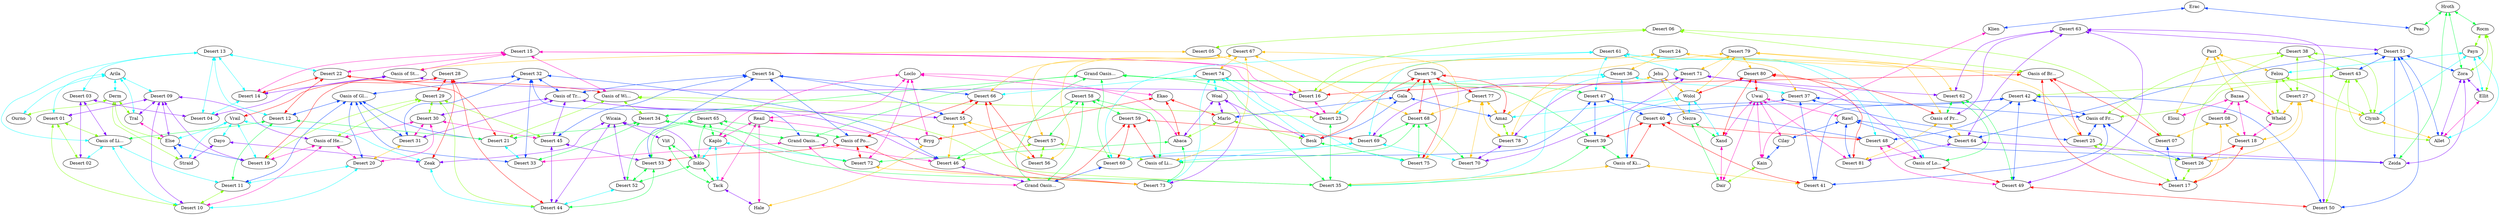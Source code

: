 graph x {
"Oasis of Life" [pos="2.43055555555556,-2.16666666666667",label="Oasis of Li..."]
"Oasis of Strength" [pos="4.16666666666667,-1.94444444444444",label="Oasis of St..."]
"Oasis of Bravery" [pos="5.55555555555556,-2.26388888888889",label="Oasis of Br..."]
"Oasis of Freedom" [pos="6.47222222222222,-3.23611111111111",label="Oasis of Fr..."]
"Oasis of Prosperity" [pos="6.22222222222222,-5.52777777777778",label="Oasis of Pr..."]
"Oasis of Power" [pos="1.66666666666667,-5.23611111111111",label="Oasis of Po..."]
"Oasis of Health" [pos="1.59722222222222,-3.09722222222222",label="Oasis of He..."]
"Oasis of Glory" [pos="2.79166666666667,-3.16666666666667",label="Oasis of Gl..."]
"Oasis of Wisdom" [pos="4.16666666666667,-2.95833333333333",label="Oasis of Wi..."]
"Oasis of Kindness" [pos="5.26388888888889,-3.61111111111111",label="Oasis of Ki..."]
"Oasis of Loyalty" [pos="5.34722222222222,-4.77777777777778",label="Oasis of Lo..."]
"Oasis of Liberty" [pos="3.68055555555556,-5.31944444444444",label="Oasis of Li..."]
"Oasis of Truth" [pos="2.41666666666667,-4.16666666666667",label="Oasis of Tr..."]
"Grand Oasis 1" [pos="3.5,-4.02777777777778",label="Grand Oasis..."]
"Grand Oasis 2" [pos="4.36111111111111,-4.125",label="Grand Oasis..."]
"Grand Oasis 3" [pos="4.125,-4.31944444444444",label="Grand Oasis..."]
"Ourno" [pos="0.180555555555556,-1.875",label="Ourno"]
"Arila" [pos="0.861111111111111,-1.81944444444444",label="Arila"]
"Derm" [pos="0.208333333333333,-2.51388888888889",label="Derm"]
"Tral" [pos="0.819444444444444,-2.30555555555556",label="Tral"]
"Straid" [pos="0.166666666666667,-3.06944444444444",label="Straid"]
"Else" [pos="0.736111111111111,-2.94444444444444",label="Else"]
"Dayo" [pos="0.166666666666667,-3.63888888888889",label="Dayo"]
"Vrail" [pos="0.652777777777778,-3.40277777777778",label="Vrail"]
"Zeak" [pos="0.277777777777778,-4",label="Zeak"]
"Wicaia" [pos="0.361111111111111,-4.55555555555556",label="Wicaia"]
"Viit" [pos="0.125,-5.08333333333333",label="Viit"]
"Inklo" [pos="0.347222222222222,-5.43055555555556",label="Inklo"]
"Tack" [pos="0.125,-5.93055555555556",label="Tack"]
"Kaplo" [pos="0.611111111111111,-5.95833333333333",label="Kaplo"]
"Hale" [pos="0.25,-6.70833333333333",label="Hale"]
"Reail" [pos="0.638888888888889,-6.43055555555556",label="Reail"]
"Loclo" [pos="1.125,-6.27777777777778",label="Loclo"]
"Bryg" [pos="0.833333333333333,-6.79166666666667",label="Bryg"]
"Abaca" [pos="1.75,-6.31944444444444",label="Abaca"]
"Ekao" [pos="1.45833333333333,-6.79166666666667",label="Ekao"]
"Woal" [pos="2.47222222222222,-6.34722222222222",label="Woal"]
"Marlo" [pos="2.69444444444444,-6.79166666666667",label="Marlo"]
"Besk" [pos="2.94444444444444,-6.54166666666667",label="Besk"]
"Gala" [pos="3.93055555555556,-6.77777777777778",label="Gala"]
"Amaz" [pos="4.45833333333333,-6.58333333333333",label="Amaz"]
"Jehu" [pos="5.13888888888889,-6.75",label="Jehu"]
"Wolol" [pos="5.48611111111111,-6.34722222222222",label="Wolol"]
"Xand" [pos="6.06944444444444,-6.38888888888889",label="Xand"]
"Nezra" [pos="5.88888888888889,-6.79166666666667",label="Nezra"]
"Dair" [pos="6.52777777777778,-6.68055555555556",label="Dair"]
"Uwai" [pos="6.81944444444444,-6.16666666666667",label="Uwai"]
"Kain" [pos="7,-6.73611111111111",label="Kain"]
"Cilay" [pos="7.38888888888889,-6.16666666666667",label="Cilay"]
"Klien" [pos="8,-6.79166666666667",label="Klien"]
"Erac" [pos="7.91666666666667,-6.375",label="Erac"]
"Peac" [pos="7.93055555555556,-5.65277777777778",label="Peac"]
"Rawl" [pos="7.30555555555556,-5.61111111111111",label="Rawl"]
"Zeida" [pos="7.59722222222222,-5.18055555555556",label="Zeida"]
"Hroth" [pos="7.83333333333333,-4.84722222222222",label="Hroth"]
"Zora" [pos="7.38888888888889,-4.40277777777778",label="Zora"]
"Allet" [pos="7.25,-3.83333333333333",label="Allet"]
"Ellit" [pos="7.66666666666667,-3.875",label="Ellit"]
"Rocm" [pos="7.95833333333333,-4.22222222222222",label="Rocm"]
"Clymb" [pos="7.29166666666667,-3.38888888888889",label="Clymb"]
"Payn" [pos="8,-3.47222222222222",label="Payn"]
"Felou" [pos="7.94444444444444,-3",label="Felou"]
"Wheld" [pos="7.58333333333333,-2.45833333333333",label="Wheld"]
"Past" [pos="7.97222222222222,-2.41666666666667",label="Past"]
"Bazaa" [pos="7.59722222222222,-1.98611111111111",label="Bazaa"]
"Eloui" [pos="8.01388888888889,-1.97222222222222",label="Eloui"]
"Desert 01" [pos="1.51388888888889,-1.76388888888889",label="Desert 01"]
"Desert 02" [pos="2.31944444444444,-1.66666666666667",label="Desert 02"]
"Desert 03" [pos="2.875,-1.76388888888889",label="Desert 03"]
"Desert 04" [pos="3.43055555555556,-1.72222222222222",label="Desert 04"]
"Desert 05" [pos="4.79166666666667,-1.75",label="Desert 05"]
"Desert 06" [pos="5.375,-1.69444444444444",label="Desert 06"]
"Desert 07" [pos="6.02777777777778,-1.73611111111111",label="Desert 07"]
"Desert 08" [pos="6.80555555555556,-1.72222222222222",label="Desert 08"]
"Desert 09" [pos="1.34722222222222,-2.38888888888889",label="Desert 09"]
"Desert 10" [pos="1.91666666666667,-2.40277777777778",label="Desert 10"]
"Desert 11" [pos="2.48611111111111,-2.625",label="Desert 11"]
"Desert 12" [pos="3,-2.5",label="Desert 12"]
"Desert 13" [pos="3.15277777777778,-2.125",label="Desert 13"]
"Desert 14" [pos="3.58333333333333,-2.11111111111111",label="Desert 14"]
"Desert 15" [pos="4.23611111111111,-2.38888888888889",label="Desert 15"]
"Desert 16" [pos="4.83333333333333,-2.18055555555556",label="Desert 16"]
"Desert 17" [pos="6.23611111111111,-2.22222222222222",label="Desert 17"]
"Desert 18" [pos="6.94444444444444,-2.19444444444444",label="Desert 18"]
"Desert 19" [pos="1.13888888888889,-3.11111111111111",label="Desert 19"]
"Desert 20" [pos="2.18055555555556,-3.125",label="Desert 20"]
"Desert 21" [pos="3.41666666666667,-2.81944444444444",label="Desert 21"]
"Desert 22" [pos="3.47222222222222,-2.40277777777778",label="Desert 22"]
"Desert 23" [pos="4.73611111111111,-2.81944444444444",label="Desert 23"]
"Desert 24" [pos="5.34722222222222,-2.59722222222222",label="Desert 24"]
"Desert 25" [pos="5.84722222222222,-2.77777777777778",label="Desert 25"]
"Desert 26" [pos="6.51388888888889,-2.68055555555556",label="Desert 26"]
"Desert 27" [pos="7.13888888888889,-2.68055555555556",label="Desert 27"]
"Desert 28" [pos="1.08333333333333,-3.63888888888889",label="Desert 28"]
"Desert 29" [pos="1.52777777777778,-3.73611111111111",label="Desert 29"]
"Desert 30" [pos="1.93055555555556,-3.63888888888889",label="Desert 30"]
"Desert 31" [pos="2.5,-3.59722222222222",label="Desert 31"]
"Desert 32" [pos="3.01388888888889,-3.76388888888889",label="Desert 32"]
"Desert 33" [pos="3.375,-3.33333333333333",label="Desert 33"]
"Desert 34" [pos="3.97222222222222,-3.30555555555556",label="Desert 34"]
"Desert 35" [pos="4.52777777777778,-3.47222222222222",label="Desert 35"]
"Desert 36" [pos="5.11111111111111,-3.02777777777778",label="Desert 36"]
"Desert 37" [pos="5.69444444444444,-3.11111111111111",label="Desert 37"]
"Desert 38" [pos="6.90277777777778,-3.13888888888889",label="Desert 38"]
"Desert 39" [pos="4.80555555555556,-3.90277777777778",label="Desert 39"]
"Desert 40" [pos="5.45833333333333,-3.93055555555556",label="Desert 40"]
"Desert 41" [pos="5.81944444444444,-3.47222222222222",label="Desert 41"]
"Desert 42" [pos="6.06944444444444,-3.86111111111111",label="Desert 42"]
"Desert 43" [pos="6.73611111111111,-3.70833333333333",label="Desert 43"]
"Desert 44" [pos="1.04166666666667,-4.20833333333333",label="Desert 44"]
"Desert 45" [pos="1.75,-4.09722222222222",label="Desert 45"]
"Desert 46" [pos="3.02777777777778,-4.27777777777778",label="Desert 46"]
"Desert 47" [pos="4.80555555555556,-4.27777777777778",label="Desert 47"]
"Desert 48" [pos="5.41666666666667,-4.22222222222222",label="Desert 48"]
"Desert 49" [pos="5.94444444444444,-4.55555555555556",label="Desert 49"]
"Desert 50" [pos="6.45833333333333,-4.27777777777778",label="Desert 50"]
"Desert 51" [pos="6.91666666666667,-4.40277777777778",label="Desert 51"]
"Desert 52" [pos="0.875,-4.81944444444444",label="Desert 52"]
"Desert 53" [pos="1.36111111111111,-4.79166666666667",label="Desert 53"]
"Desert 54" [pos="2.01388888888889,-4.59722222222222",label="Desert 54"]
"Desert 55" [pos="2.58333333333333,-4.54166666666667",label="Desert 55"]
"Desert 56" [pos="2.63888888888889,-4.94444444444444",label="Desert 56"]
"Desert 57" [pos="3.09722222222222,-4.90277777777778",label="Desert 57"]
"Desert 58" [pos="3.375,-4.65277777777778",label="Desert 58"]
"Desert 59" [pos="3.84722222222222,-4.76388888888889",label="Desert 59"]
"Desert 60" [pos="4.51388888888889,-4.65277777777778",label="Desert 60"]
"Desert 61" [pos="4.91666666666667,-4.77777777777778",label="Desert 61"]
"Desert 62" [pos="5.61111111111111,-5.11111111111111",label="Desert 62"]
"Desert 63" [pos="6.27777777777778,-4.93055555555556",label="Desert 63"]
"Desert 64" [pos="6.75,-5",label="Desert 64"]
"Desert 65" [pos="1.04166666666667,-5.31944444444444",label="Desert 65"]
"Desert 66" [pos="2.36111111111111,-5.22222222222222",label="Desert 66"]
"Desert 67" [pos="3.19444444444444,-5.38888888888889",label="Desert 67"]
"Desert 68" [pos="4.02777777777778,-5.54166666666667",label="Desert 68"]
"Desert 69" [pos="4.375,-5.11111111111111",label="Desert 69"]
"Desert 70" [pos="4.69444444444444,-5.45833333333333",label="Desert 70"]
"Desert 71" [pos="5.15277777777778,-5.29166666666667",label="Desert 71"]
"Desert 72" [pos="1.25,-5.63888888888889",label="Desert 72"]
"Desert 73" [pos="1.95833333333333,-5.68055555555556",label="Desert 73"]
"Desert 74" [pos="2.76388888888889,-5.83333333333333",label="Desert 74"]
"Desert 75" [pos="3.36111111111111,-5.90277777777778",label="Desert 75"]
"Desert 76" [pos="3.80555555555556,-6.125",label="Desert 76"]
"Desert 77" [pos="4.34722222222222,-5.98611111111111",label="Desert 77"]
"Desert 78" [pos="4.79166666666667,-6.01388888888889",label="Desert 78"]
"Desert 79" [pos="5.52777777777778,-5.70833333333333",label="Desert 79"]
"Desert 80" [pos="6.08333333333333,-5.91666666666667",label="Desert 80"]
"Desert 81" [pos="6.70833333333333,-5.54166666666667",label="Desert 81"]
"Desert 24" -- "Desert 37" [dir="both",color="0.125,1,1"]
"Desert 24" -- "Desert 23" [dir="both",color="0.125,1,1"]
"Desert 24" -- "Desert 16" [dir="both",color="0.125,1,1"]
"Desert 24" -- "Desert 25" [dir="both",color="0.125,1,1"]
"Desert 24" -- "Desert 36" [dir="both",color="0.125,1,1"]
"Desert 24" -- "Oasis of Bravery" [dir="both",color="0.125,1,1"]
"Desert 38" -- "Desert 26" [dir="both",color="0.25,1,1"]
"Desert 38" -- "Oasis of Freedom" [dir="both",color="0.25,1,1"]
"Desert 38" -- "Desert 27" [dir="both",color="0.25,1,1"]
"Desert 38" -- "Desert 43" [dir="both",color="0.25,1,1"]
"Desert 38" -- "Clymb" [dir="both",color="0.25,1,1"]
"Desert 65" -- "Desert 53" [dir="both",color="0.375,1,1"]
"Desert 65" -- "Kaplo" [dir="both",color="0.375,1,1"]
"Desert 65" -- "Desert 52" [dir="both",color="0.375,1,1"]
"Desert 65" -- "Inklo" [dir="both",color="0.375,1,1"]
"Desert 65" -- "Desert 72" [dir="both",color="0.375,1,1"]
"Desert 65" -- "Oasis of Power" [dir="both",color="0.375,1,1"]
"Desert 13" -- "Desert 04" [dir="both",color="0.5,1,1"]
"Desert 13" -- "Desert 14" [dir="both",color="0.5,1,1"]
"Desert 13" -- "Desert 12" [dir="both",color="0.5,1,1"]
"Desert 13" -- "Desert 03" [dir="both",color="0.5,1,1"]
"Desert 13" -- "Oasis of Life" [dir="both",color="0.5,1,1"]
"Desert 13" -- "Desert 22" [dir="both",color="0.5,1,1"]
"Desert 32" -- "Oasis of Glory" [dir="both",color="0.625,1,1"]
"Desert 32" -- "Oasis of Truth" [dir="both",color="0.625,1,1"]
"Desert 32" -- "Desert 46" [dir="both",color="0.625,1,1"]
"Desert 32" -- "Grand Oasis 1" [dir="both",color="0.625,1,1"]
"Desert 32" -- "Desert 33" [dir="both",color="0.625,1,1"]
"Desert 32" -- "Desert 31" [dir="both",color="0.625,1,1"]
"Desert 63" -- "Desert 64" [dir="both",color="0.75,1,1"]
"Desert 63" -- "Desert 50" [dir="both",color="0.75,1,1"]
"Desert 63" -- "Desert 62" [dir="both",color="0.75,1,1"]
"Desert 63" -- "Oasis of Prosperity" [dir="both",color="0.75,1,1"]
"Desert 63" -- "Desert 51" [dir="both",color="0.75,1,1"]
"Desert 63" -- "Desert 49" [dir="both",color="0.75,1,1"]
"Desert 15" -- "Desert 14" [dir="both",color="0.875,1,1"]
"Desert 15" -- "Desert 23" [dir="both",color="0.875,1,1"]
"Desert 15" -- "Desert 16" [dir="both",color="0.875,1,1"]
"Desert 15" -- "Oasis of Strength" [dir="both",color="0.875,1,1"]
"Desert 15" -- "Desert 22" [dir="both",color="0.875,1,1"]
"Desert 15" -- "Oasis of Wisdom" [dir="both",color="0.875,1,1"]
"Desert 28" -- "Desert 19" [dir="both",color="1,1,1"]
"Desert 28" -- "Zeak" [dir="both",color="1,1,1"]
"Desert 28" -- "Desert 44" [dir="both",color="1,1,1"]
"Desert 28" -- "Desert 29" [dir="both",color="1,1,1"]
"Desert 28" -- "Vrail" [dir="both",color="1,1,1"]
"Desert 67" -- "Desert 75" [dir="both",color="0.125,1,1"]
"Desert 67" -- "Oasis of Liberty" [dir="both",color="0.125,1,1"]
"Desert 67" -- "Desert 66" [dir="both",color="0.125,1,1"]
"Desert 67" -- "Desert 74" [dir="both",color="0.125,1,1"]
"Desert 67" -- "Desert 57" [dir="both",color="0.125,1,1"]
"Desert 67" -- "Desert 68" [dir="both",color="0.125,1,1"]
"Desert 67" -- "Desert 56" [dir="both",color="0.125,1,1"]
"Desert 06" -- "Desert 07" [dir="both",color="0.25,1,1"]
"Desert 06" -- "Desert 16" [dir="both",color="0.25,1,1"]
"Desert 06" -- "Desert 05" [dir="both",color="0.25,1,1"]
"Desert 06" -- "Oasis of Bravery" [dir="both",color="0.25,1,1"]
"Desert 58" -- "Desert 59" [dir="both",color="0.375,1,1"]
"Desert 58" -- "Oasis of Liberty" [dir="both",color="0.375,1,1"]
"Desert 58" -- "Desert 46" [dir="both",color="0.375,1,1"]
"Desert 58" -- "Grand Oasis 3" [dir="both",color="0.375,1,1"]
"Desert 58" -- "Desert 57" [dir="both",color="0.375,1,1"]
"Desert 61" -- "Desert 48" [dir="both",color="0.5,1,1"]
"Desert 61" -- "Desert 60" [dir="both",color="0.5,1,1"]
"Desert 61" -- "Desert 69" [dir="both",color="0.5,1,1"]
"Desert 61" -- "Desert 47" [dir="both",color="0.5,1,1"]
"Desert 61" -- "Oasis of Loyalty" [dir="both",color="0.5,1,1"]
"Desert 61" -- "Desert 71" [dir="both",color="0.5,1,1"]
"Oasis of Glory" -- "Desert 21" [dir="both",color="0.625,1,1"]
"Oasis of Glory" -- "Desert 20" [dir="both",color="0.625,1,1"]
"Oasis of Glory" -- "Desert 12" [dir="both",color="0.625,1,1"]
"Oasis of Glory" -- "Desert 11" [dir="both",color="0.625,1,1"]
"Oasis of Glory" -- "Desert 33" [dir="both",color="0.625,1,1"]
"Oasis of Glory" -- "Desert 31" [dir="both",color="0.625,1,1"]
"Wicaia" -- "Zeak" [dir="both",color="0.75,1,1"]
"Wicaia" -- "Desert 52" [dir="both",color="0.75,1,1"]
"Wicaia" -- "Desert 44" [dir="both",color="0.75,1,1"]
"Wicaia" -- "Inklo" [dir="both",color="0.75,1,1"]
"Wicaia" -- "Viit" [dir="both",color="0.75,1,1"]
"Loclo" -- "Abaca" [dir="both",color="0.875,1,1"]
"Loclo" -- "Ekao" [dir="both",color="0.875,1,1"]
"Loclo" -- "Reail" [dir="both",color="0.875,1,1"]
"Loclo" -- "Kaplo" [dir="both",color="0.875,1,1"]
"Loclo" -- "Desert 72" [dir="both",color="0.875,1,1"]
"Loclo" -- "Bryg" [dir="both",color="0.875,1,1"]
"Ekao" -- "Marlo" [dir="both",color="1,1,1"]
"Ekao" -- "Abaca" [dir="both",color="1,1,1"]
"Ekao" -- "Bryg" [dir="both",color="1,1,1"]
"Desert 79" -- "Desert 78" [dir="both",color="0.125,1,1"]
"Desert 79" -- "Desert 62" [dir="both",color="0.125,1,1"]
"Desert 79" -- "Desert 80" [dir="both",color="0.125,1,1"]
"Desert 79" -- "Wolol" [dir="both",color="0.125,1,1"]
"Desert 79" -- "Oasis of Prosperity" [dir="both",color="0.125,1,1"]
"Desert 79" -- "Desert 71" [dir="both",color="0.125,1,1"]
"Desert 29" -- "Oasis of Health" [dir="both",color="0.25,1,1"]
"Desert 29" -- "Desert 45" [dir="both",color="0.25,1,1"]
"Desert 29" -- "Desert 19" [dir="both",color="0.25,1,1"]
"Desert 29" -- "Desert 44" [dir="both",color="0.25,1,1"]
"Desert 29" -- "Desert 30" [dir="both",color="0.25,1,1"]
"Hroth" -- "Peac" [dir="both",color="0.375,1,1"]
"Hroth" -- "Zeida" [dir="both",color="0.375,1,1"]
"Hroth" -- "Rocm" [dir="both",color="0.375,1,1"]
"Hroth" -- "Zora" [dir="both",color="0.375,1,1"]
"Arila" -- "Desert 09" [dir="both",color="0.5,1,1"]
"Arila" -- "Derm" [dir="both",color="0.5,1,1"]
"Arila" -- "Tral" [dir="both",color="0.5,1,1"]
"Arila" -- "Ourno" [dir="both",color="0.5,1,1"]
"Arila" -- "Desert 01" [dir="both",color="0.5,1,1"]
"Desert 54" -- "Desert 55" [dir="both",color="0.625,1,1"]
"Desert 54" -- "Desert 53" [dir="both",color="0.625,1,1"]
"Desert 54" -- "Desert 45" [dir="both",color="0.625,1,1"]
"Desert 54" -- "Oasis of Truth" [dir="both",color="0.625,1,1"]
"Desert 54" -- "Desert 66" [dir="both",color="0.625,1,1"]
"Desert 54" -- "Oasis of Power" [dir="both",color="0.625,1,1"]
"Oasis of Truth" -- "Desert 55" [dir="both",color="0.75,1,1"]
"Oasis of Truth" -- "Desert 45" [dir="both",color="0.75,1,1"]
"Oasis of Truth" -- "Desert 46" [dir="both",color="0.75,1,1"]
"Oasis of Truth" -- "Desert 30" [dir="both",color="0.75,1,1"]
"Oasis of Truth" -- "Desert 31" [dir="both",color="0.75,1,1"]
"Desert 30" -- "Oasis of Health" [dir="both",color="0.875,1,1"]
"Desert 30" -- "Desert 45" [dir="both",color="0.875,1,1"]
"Desert 30" -- "Desert 20" [dir="both",color="0.875,1,1"]
"Desert 30" -- "Desert 31" [dir="both",color="0.875,1,1"]
"Desert 22" -- "Desert 21" [dir="both",color="1,1,1"]
"Desert 22" -- "Desert 14" [dir="both",color="1,1,1"]
"Desert 22" -- "Desert 12" [dir="both",color="1,1,1"]
"Desert 22" -- "Oasis of Wisdom" [dir="both",color="1,1,1"]
"Past" -- "Eloui" [dir="both",color="0.125,1,1"]
"Past" -- "Felou" [dir="both",color="0.125,1,1"]
"Past" -- "Bazaa" [dir="both",color="0.125,1,1"]
"Past" -- "Wheld" [dir="both",color="0.125,1,1"]
"Rocm" -- "Payn" [dir="both",color="0.25,1,1"]
"Rocm" -- "Ellit" [dir="both",color="0.25,1,1"]
"Rocm" -- "Zora" [dir="both",color="0.25,1,1"]
"Grand Oasis 2" -- "Desert 60" [dir="both",color="0.375,1,1"]
"Grand Oasis 2" -- "Desert 34" [dir="both",color="0.375,1,1"]
"Grand Oasis 2" -- "Desert 39" [dir="both",color="0.375,1,1"]
"Grand Oasis 2" -- "Grand Oasis 3" [dir="both",color="0.375,1,1"]
"Grand Oasis 2" -- "Grand Oasis 1" [dir="both",color="0.375,1,1"]
"Grand Oasis 2" -- "Desert 47" [dir="both",color="0.375,1,1"]
"Grand Oasis 2" -- "Desert 35" [dir="both",color="0.375,1,1"]
"Payn" -- "Felou" [dir="both",color="0.5,1,1"]
"Payn" -- "Clymb" [dir="both",color="0.5,1,1"]
"Payn" -- "Allet" [dir="both",color="0.5,1,1"]
"Payn" -- "Ellit" [dir="both",color="0.5,1,1"]
"Desert 47" -- "Desert 48" [dir="both",color="0.625,1,1"]
"Desert 47" -- "Desert 60" [dir="both",color="0.625,1,1"]
"Desert 47" -- "Desert 39" [dir="both",color="0.625,1,1"]
"Desert 47" -- "Desert 40" [dir="both",color="0.625,1,1"]
"Desert 09" -- "Oasis of Health" [dir="both",color="0.75,1,1"]
"Desert 09" -- "Desert 19" [dir="both",color="0.75,1,1"]
"Desert 09" -- "Else" [dir="both",color="0.75,1,1"]
"Desert 09" -- "Tral" [dir="both",color="0.75,1,1"]
"Desert 09" -- "Desert 01" [dir="both",color="0.75,1,1"]
"Desert 09" -- "Desert 10" [dir="both",color="0.75,1,1"]
"Reail" -- "Tack" [dir="both",color="0.875,1,1"]
"Reail" -- "Kaplo" [dir="both",color="0.875,1,1"]
"Reail" -- "Hale" [dir="both",color="0.875,1,1"]
"Reail" -- "Bryg" [dir="both",color="0.875,1,1"]
"Desert 76" -- "Desert 77" [dir="both",color="1,1,1"]
"Desert 76" -- "Besk" [dir="both",color="1,1,1"]
"Desert 76" -- "Desert 75" [dir="both",color="1,1,1"]
"Desert 76" -- "Amaz" [dir="both",color="1,1,1"]
"Desert 76" -- "Gala" [dir="both",color="1,1,1"]
"Desert 76" -- "Desert 68" [dir="both",color="1,1,1"]
"Desert 77" -- "Desert 78" [dir="both",color="0.125,1,1"]
"Desert 77" -- "Amaz" [dir="both",color="0.125,1,1"]
"Desert 77" -- "Desert 70" [dir="both",color="0.125,1,1"]
"Desert 77" -- "Desert 68" [dir="both",color="0.125,1,1"]
"Felou" -- "Desert 27" [dir="both",color="0.25,1,1"]
"Felou" -- "Clymb" [dir="both",color="0.25,1,1"]
"Felou" -- "Wheld" [dir="both",color="0.25,1,1"]
"Desert 12" -- "Desert 21" [dir="both",color="0.375,1,1"]
"Desert 12" -- "Oasis of Life" [dir="both",color="0.375,1,1"]
"Desert 12" -- "Desert 11" [dir="both",color="0.375,1,1"]
"Vrail" -- "Desert 19" [dir="both",color="0.5,1,1"]
"Vrail" -- "Zeak" [dir="both",color="0.5,1,1"]
"Vrail" -- "Dayo" [dir="both",color="0.5,1,1"]
"Vrail" -- "Else" [dir="both",color="0.5,1,1"]
"Vrail" -- "Straid" [dir="both",color="0.5,1,1"]
"Desert 51" -- "Desert 64" [dir="both",color="0.625,1,1"]
"Desert 51" -- "Desert 50" [dir="both",color="0.625,1,1"]
"Desert 51" -- "Zeida" [dir="both",color="0.625,1,1"]
"Desert 51" -- "Desert 43" [dir="both",color="0.625,1,1"]
"Desert 51" -- "Zora" [dir="both",color="0.625,1,1"]
"Desert 51" -- "Allet" [dir="both",color="0.625,1,1"]
"Desert 71" -- "Desert 78" [dir="both",color="0.75,1,1"]
"Desert 71" -- "Desert 62" [dir="both",color="0.75,1,1"]
"Desert 71" -- "Desert 69" [dir="both",color="0.75,1,1"]
"Desert 71" -- "Desert 70" [dir="both",color="0.75,1,1"]
"Desert 71" -- "Oasis of Loyalty" [dir="both",color="0.75,1,1"]
"Oasis of Health" -- "Desert 19" [dir="both",color="0.875,1,1"]
"Oasis of Health" -- "Desert 20" [dir="both",color="0.875,1,1"]
"Oasis of Health" -- "Desert 10" [dir="both",color="0.875,1,1"]
"Desert 59" -- "Desert 60" [dir="both",color="1,1,1"]
"Desert 59" -- "Oasis of Liberty" [dir="both",color="1,1,1"]
"Desert 59" -- "Desert 69" [dir="both",color="1,1,1"]
"Desert 59" -- "Grand Oasis 3" [dir="both",color="1,1,1"]
"Jehu" -- "Amaz" [dir="both",color="0.125,1,1"]
"Jehu" -- "Nezra" [dir="both",color="0.125,1,1"]
"Jehu" -- "Wolol" [dir="both",color="0.125,1,1"]
"Desert 43" -- "Desert 50" [dir="both",color="0.25,1,1"]
"Desert 43" -- "Desert 42" [dir="both",color="0.25,1,1"]
"Desert 43" -- "Oasis of Freedom" [dir="both",color="0.25,1,1"]
"Desert 43" -- "Clymb" [dir="both",color="0.25,1,1"]
"Desert 43" -- "Allet" [dir="both",color="0.25,1,1"]
"Viit" -- "Tack" [dir="both",color="0.375,1,1"]
"Viit" -- "Inklo" [dir="both",color="0.375,1,1"]
"Kaplo" -- "Tack" [dir="both",color="0.5,1,1"]
"Kaplo" -- "Inklo" [dir="both",color="0.5,1,1"]
"Kaplo" -- "Desert 72" [dir="both",color="0.5,1,1"]
"Desert 42" -- "Desert 50" [dir="both",color="0.625,1,1"]
"Desert 42" -- "Desert 48" [dir="both",color="0.625,1,1"]
"Desert 42" -- "Oasis of Freedom" [dir="both",color="0.625,1,1"]
"Desert 42" -- "Desert 40" [dir="both",color="0.625,1,1"]
"Desert 42" -- "Desert 49" [dir="both",color="0.625,1,1"]
"Desert 42" -- "Desert 41" [dir="both",color="0.625,1,1"]
"Desert 03" -- "Desert 04" [dir="both",color="0.75,1,1"]
"Desert 03" -- "Desert 02" [dir="both",color="0.75,1,1"]
"Desert 03" -- "Oasis of Life" [dir="both",color="0.75,1,1"]
"Bazaa" -- "Eloui" [dir="both",color="0.875,1,1"]
"Bazaa" -- "Desert 18" [dir="both",color="0.875,1,1"]
"Bazaa" -- "Desert 08" [dir="both",color="0.875,1,1"]
"Bazaa" -- "Wheld" [dir="both",color="0.875,1,1"]
"Desert 80" -- "Wolol" [dir="both",color="1,1,1"]
"Desert 80" -- "Oasis of Prosperity" [dir="both",color="1,1,1"]
"Desert 80" -- "Uwai" [dir="both",color="1,1,1"]
"Desert 80" -- "Desert 81" [dir="both",color="1,1,1"]
"Desert 80" -- "Xand" [dir="both",color="1,1,1"]
"Desert 08" -- "Desert 07" [dir="both",color="0.125,1,1"]
"Desert 08" -- "Desert 18" [dir="both",color="0.125,1,1"]
"Desert 08" -- "Desert 17" [dir="both",color="0.125,1,1"]
"Oasis of Wisdom" -- "Desert 21" [dir="both",color="0.25,1,1"]
"Oasis of Wisdom" -- "Desert 34" [dir="both",color="0.25,1,1"]
"Oasis of Wisdom" -- "Desert 23" [dir="both",color="0.25,1,1"]
"Oasis of Wisdom" -- "Desert 35" [dir="both",color="0.25,1,1"]
"Desert 62" -- "Oasis of Prosperity" [dir="both",color="0.375,1,1"]
"Desert 62" -- "Desert 49" [dir="both",color="0.375,1,1"]
"Desert 62" -- "Oasis of Loyalty" [dir="both",color="0.375,1,1"]
"Desert 74" -- "Besk" [dir="both",color="0.5,1,1"]
"Desert 74" -- "Desert 75" [dir="both",color="0.5,1,1"]
"Desert 74" -- "Desert 73" [dir="both",color="0.5,1,1"]
"Desert 74" -- "Desert 66" [dir="both",color="0.5,1,1"]
"Desert 74" -- "Woal" [dir="both",color="0.5,1,1"]
"Gala" -- "Besk" [dir="both",color="0.625,1,1"]
"Gala" -- "Marlo" [dir="both",color="0.625,1,1"]
"Gala" -- "Amaz" [dir="both",color="0.625,1,1"]
"Zora" -- "Zeida" [dir="both",color="0.75,1,1"]
"Zora" -- "Allet" [dir="both",color="0.75,1,1"]
"Zora" -- "Ellit" [dir="both",color="0.75,1,1"]
"Ellit" -- "Allet" [dir="both",color="0.875,1,1"]
"Desert 66" -- "Desert 55" [dir="both",color="1,1,1"]
"Desert 66" -- "Desert 73" [dir="both",color="1,1,1"]
"Desert 66" -- "Oasis of Power" [dir="both",color="1,1,1"]
"Desert 66" -- "Desert 56" [dir="both",color="1,1,1"]
"Oasis of Prosperity" -- "Desert 64" [dir="both",color="0.125,1,1"]
"Oasis of Prosperity" -- "Desert 81" [dir="both",color="0.125,1,1"]
"Desert 01" -- "Desert 02" [dir="both",color="0.25,1,1"]
"Desert 01" -- "Oasis of Life" [dir="both",color="0.25,1,1"]
"Desert 01" -- "Desert 10" [dir="both",color="0.25,1,1"]
"Desert 34" -- "Desert 21" [dir="both",color="0.375,1,1"]
"Desert 34" -- "Grand Oasis 1" [dir="both",color="0.375,1,1"]
"Desert 34" -- "Desert 35" [dir="both",color="0.375,1,1"]
"Desert 34" -- "Desert 33" [dir="both",color="0.375,1,1"]
"Wolol" -- "Desert 78" [dir="both",color="0.5,1,1"]
"Wolol" -- "Amaz" [dir="both",color="0.5,1,1"]
"Wolol" -- "Nezra" [dir="both",color="0.5,1,1"]
"Wolol" -- "Xand" [dir="both",color="0.5,1,1"]
"Erac" -- "Klien" [dir="both",color="0.625,1,1"]
"Erac" -- "Peac" [dir="both",color="0.625,1,1"]
"Woal" -- "Besk" [dir="both",color="0.75,1,1"]
"Woal" -- "Marlo" [dir="both",color="0.75,1,1"]
"Woal" -- "Abaca" [dir="both",color="0.75,1,1"]
"Woal" -- "Desert 73" [dir="both",color="0.75,1,1"]
"Uwai" -- "Rawl" [dir="both",color="0.875,1,1"]
"Uwai" -- "Dair" [dir="both",color="0.875,1,1"]
"Uwai" -- "Cilay" [dir="both",color="0.875,1,1"]
"Uwai" -- "Desert 81" [dir="both",color="0.875,1,1"]
"Uwai" -- "Kain" [dir="both",color="0.875,1,1"]
"Uwai" -- "Xand" [dir="both",color="0.875,1,1"]
"Oasis of Bravery" -- "Desert 07" [dir="both",color="1,1,1"]
"Oasis of Bravery" -- "Desert 16" [dir="both",color="1,1,1"]
"Oasis of Bravery" -- "Desert 25" [dir="both",color="1,1,1"]
"Oasis of Bravery" -- "Desert 17" [dir="both",color="1,1,1"]
"Desert 55" -- "Desert 46" [dir="both",color="0.125,1,1"]
"Desert 55" -- "Desert 57" [dir="both",color="0.125,1,1"]
"Desert 55" -- "Desert 56" [dir="both",color="0.125,1,1"]
"Derm" -- "Else" [dir="both",color="0.25,1,1"]
"Derm" -- "Straid" [dir="both",color="0.25,1,1"]
"Derm" -- "Tral" [dir="both",color="0.25,1,1"]
"Derm" -- "Ourno" [dir="both",color="0.25,1,1"]
"Inklo" -- "Tack" [dir="both",color="0.375,1,1"]
"Inklo" -- "Desert 52" [dir="both",color="0.375,1,1"]
"Desert 36" -- "Desert 37" [dir="both",color="0.5,1,1"]
"Desert 36" -- "Desert 23" [dir="both",color="0.5,1,1"]
"Desert 36" -- "Desert 35" [dir="both",color="0.5,1,1"]
"Desert 36" -- "Oasis of Kindness" [dir="both",color="0.5,1,1"]
"Rawl" -- "Desert 64" [dir="both",color="0.625,1,1"]
"Rawl" -- "Zeida" [dir="both",color="0.625,1,1"]
"Rawl" -- "Cilay" [dir="both",color="0.625,1,1"]
"Rawl" -- "Desert 81" [dir="both",color="0.625,1,1"]
"Desert 45" -- "Desert 53" [dir="both",color="0.75,1,1"]
"Desert 45" -- "Desert 44" [dir="both",color="0.75,1,1"]
"Klien" -- "Kain" [dir="both",color="0.875,1,1"]
"Desert 40" -- "Desert 48" [dir="both",color="1,1,1"]
"Desert 40" -- "Desert 39" [dir="both",color="1,1,1"]
"Desert 40" -- "Desert 41" [dir="both",color="1,1,1"]
"Desert 40" -- "Oasis of Kindness" [dir="both",color="1,1,1"]
"Desert 27" -- "Desert 26" [dir="both",color="0.125,1,1"]
"Desert 27" -- "Desert 18" [dir="both",color="0.125,1,1"]
"Desert 27" -- "Clymb" [dir="both",color="0.125,1,1"]
"Desert 27" -- "Wheld" [dir="both",color="0.125,1,1"]
"Desert 57" -- "Oasis of Liberty" [dir="both",color="0.25,1,1"]
"Desert 57" -- "Desert 46" [dir="both",color="0.25,1,1"]
"Desert 57" -- "Desert 56" [dir="both",color="0.25,1,1"]
"Desert 68" -- "Desert 75" [dir="both",color="0.375,1,1"]
"Desert 68" -- "Oasis of Liberty" [dir="both",color="0.375,1,1"]
"Desert 68" -- "Desert 69" [dir="both",color="0.375,1,1"]
"Desert 68" -- "Desert 70" [dir="both",color="0.375,1,1"]
"Desert 21" -- "Desert 33" [dir="both",color="0.5,1,1"]
"Desert 37" -- "Oasis of Freedom" [dir="both",color="0.625,1,1"]
"Desert 37" -- "Desert 25" [dir="both",color="0.625,1,1"]
"Desert 37" -- "Desert 41" [dir="both",color="0.625,1,1"]
"Desert 37" -- "Oasis of Kindness" [dir="both",color="0.625,1,1"]
"Desert 64" -- "Zeida" [dir="both",color="0.75,1,1"]
"Desert 64" -- "Desert 81" [dir="both",color="0.75,1,1"]
"Wheld" -- "Desert 18" [dir="both",color="0.875,1,1"]
"Desert 18" -- "Desert 26" [dir="both",color="1,1,1"]
"Desert 18" -- "Desert 17" [dir="both",color="1,1,1"]
"Desert 31" -- "Desert 20" [dir="both",color="0.125,1,1"]
"Marlo" -- "Besk" [dir="both",color="0.25,1,1"]
"Marlo" -- "Abaca" [dir="both",color="0.25,1,1"]
"Nezra" -- "Dair" [dir="both",color="0.375,1,1"]
"Nezra" -- "Xand" [dir="both",color="0.375,1,1"]
"Desert 69" -- "Desert 60" [dir="both",color="0.5,1,1"]
"Desert 69" -- "Oasis of Liberty" [dir="both",color="0.5,1,1"]
"Desert 69" -- "Desert 70" [dir="both",color="0.5,1,1"]
"Oasis of Freedom" -- "Desert 26" [dir="both",color="0.625,1,1"]
"Oasis of Freedom" -- "Desert 25" [dir="both",color="0.625,1,1"]
"Oasis of Freedom" -- "Desert 41" [dir="both",color="0.625,1,1"]
"Dayo" -- "Zeak" [dir="both",color="0.75,1,1"]
"Dayo" -- "Straid" [dir="both",color="0.75,1,1"]
"Tral" -- "Else" [dir="both",color="0.875,1,1"]
"Desert 05" -- "Desert 16" [dir="both",color="0.125,1,1"]
"Desert 05" -- "Oasis of Strength" [dir="both",color="0.125,1,1"]
"Amaz" -- "Desert 78" [dir="both",color="0.25,1,1"]
"Desert 39" -- "Desert 35" [dir="both",color="0.375,1,1"]
"Desert 39" -- "Oasis of Kindness" [dir="both",color="0.375,1,1"]
"Oasis of Life" -- "Desert 02" [dir="both",color="0.5,1,1"]
"Oasis of Life" -- "Desert 11" [dir="both",color="0.5,1,1"]
"Oasis of Life" -- "Desert 10" [dir="both",color="0.5,1,1"]
"Cilay" -- "Kain" [dir="both",color="0.625,1,1"]
"Desert 78" -- "Desert 70" [dir="both",color="0.75,1,1"]
"Desert 48" -- "Desert 49" [dir="both",color="0.875,1,1"]
"Desert 48" -- "Oasis of Loyalty" [dir="both",color="0.875,1,1"]
"Oasis of Power" -- "Desert 53" [dir="both",color="1,1,1"]
"Oasis of Power" -- "Desert 73" [dir="both",color="1,1,1"]
"Oasis of Power" -- "Desert 72" [dir="both",color="1,1,1"]
"Clymb" -- "Allet" [dir="both",color="0.125,1,1"]
"Desert 53" -- "Desert 52" [dir="both",color="0.375,1,1"]
"Desert 53" -- "Desert 44" [dir="both",color="0.375,1,1"]
"Desert 20" -- "Desert 11" [dir="both",color="0.5,1,1"]
"Desert 20" -- "Desert 10" [dir="both",color="0.5,1,1"]
"Desert 60" -- "Grand Oasis 3" [dir="both",color="0.625,1,1"]
"Oasis of Strength" -- "Desert 04" [dir="both",color="0.75,1,1"]
"Oasis of Strength" -- "Desert 14" [dir="both",color="0.75,1,1"]
"Oasis of Strength" -- "Desert 16" [dir="both",color="0.75,1,1"]
"Grand Oasis 1" -- "Grand Oasis 3" [dir="both",color="0.875,1,1"]
"Grand Oasis 1" -- "Desert 46" [dir="both",color="0.875,1,1"]
"Grand Oasis 1" -- "Desert 33" [dir="both",color="0.875,1,1"]
"Oasis of Loyalty" -- "Desert 49" [dir="both",color="1,1,1"]
"Oasis of Kindness" -- "Desert 35" [dir="both",color="0.125,1,1"]
"Oasis of Kindness" -- "Desert 41" [dir="both",color="0.125,1,1"]
"Kain" -- "Dair" [dir="both",color="0.25,1,1"]
"Abaca" -- "Desert 73" [dir="both",color="0.375,1,1"]
"Abaca" -- "Desert 72" [dir="both",color="0.375,1,1"]
"Desert 52" -- "Desert 44" [dir="both",color="0.5,1,1"]
"Else" -- "Desert 19" [dir="both",color="0.625,1,1"]
"Else" -- "Straid" [dir="both",color="0.625,1,1"]
"Desert 16" -- "Desert 23" [dir="both",color="0.875,1,1"]
"Desert 49" -- "Desert 50" [dir="both",color="1,1,1"]
"Bryg" -- "Hale" [dir="both",color="0.125,1,1"]
"Desert 25" -- "Desert 26" [dir="both",color="0.25,1,1"]
"Desert 25" -- "Desert 17" [dir="both",color="0.25,1,1"]
"Besk" -- "Desert 75" [dir="both",color="0.375,1,1"]
"Desert 14" -- "Desert 04" [dir="both",color="0.5,1,1"]
"Tack" -- "Hale" [dir="both",color="0.75,1,1"]
"Desert 72" -- "Desert 73" [dir="both",color="0.125,1,1"]
"Desert 11" -- "Desert 10" [dir="both",color="0.25,1,1"]
"Desert 07" -- "Desert 17" [dir="both",color="0.625,1,1"]
"Desert 26" -- "Desert 17" [dir="both",color="0.25,1,1"]
"Zeak" -- "Desert 44" [dir="both",color="0.5,1,1"]
"Desert 46" -- "Grand Oasis 3" [dir="both",color="0.75,1,1"]
"Xand" -- "Dair" [dir="both",color="0.875,1,1"]
"Desert 23" -- "Desert 35" [dir="both",color="0.375,1,1"]
}
